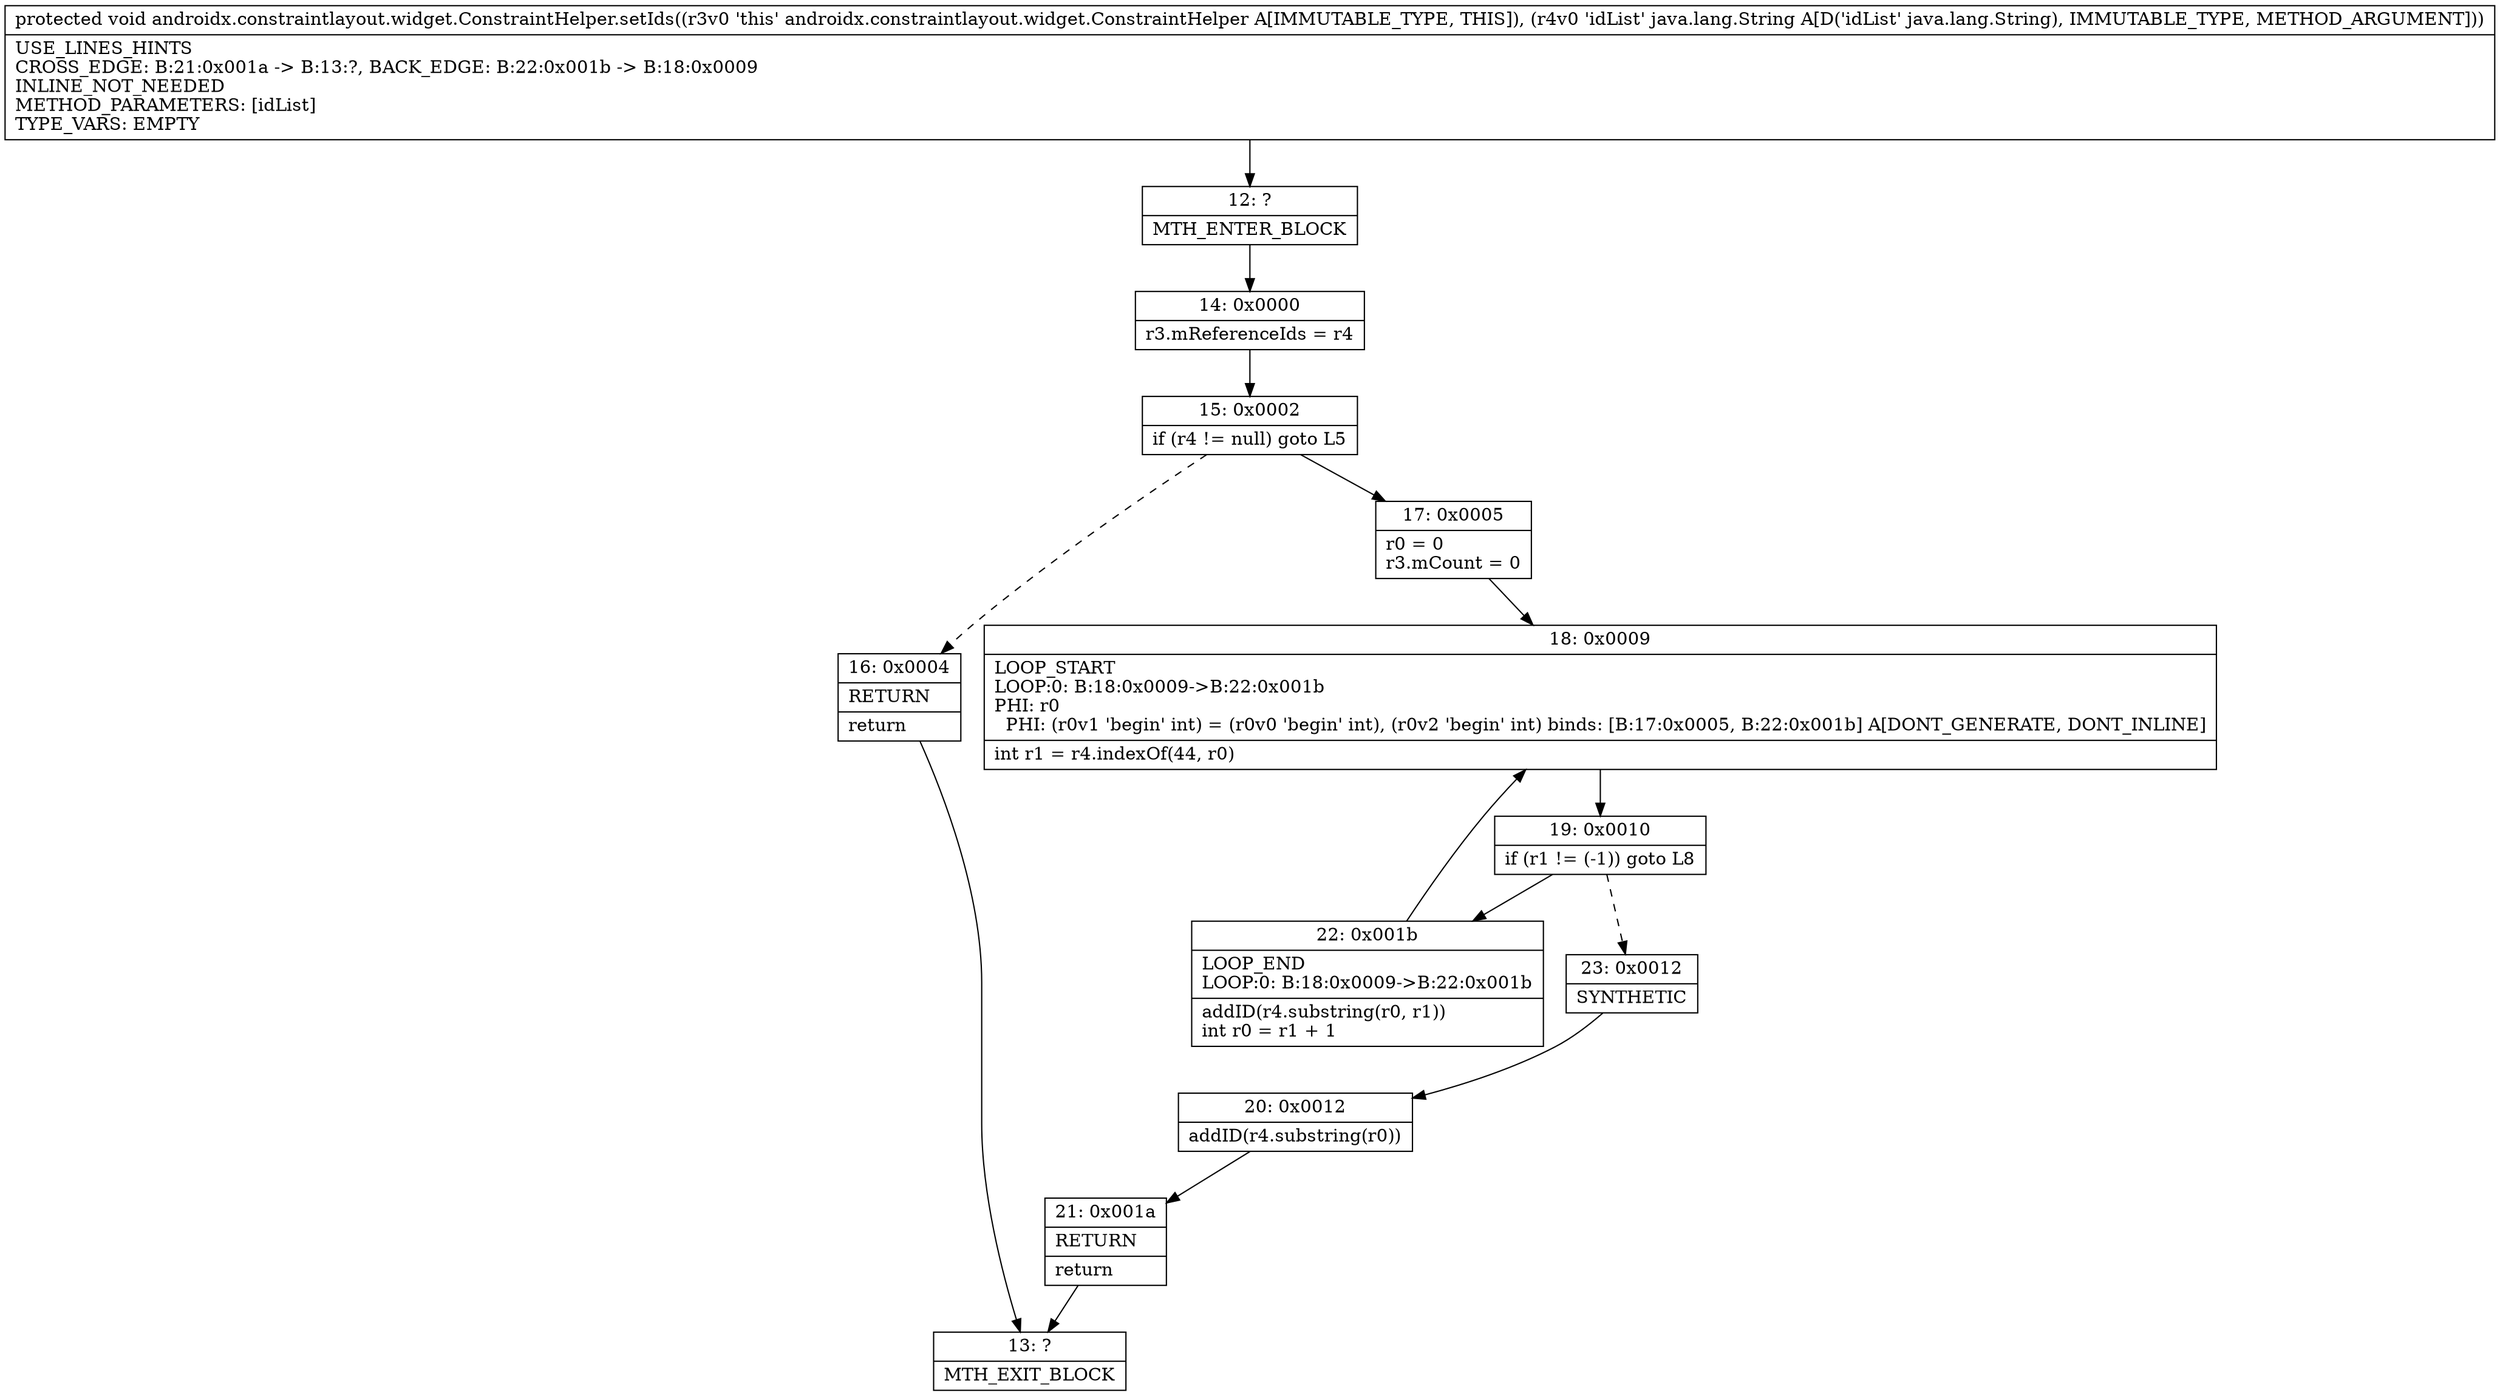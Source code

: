 digraph "CFG forandroidx.constraintlayout.widget.ConstraintHelper.setIds(Ljava\/lang\/String;)V" {
Node_12 [shape=record,label="{12\:\ ?|MTH_ENTER_BLOCK\l}"];
Node_14 [shape=record,label="{14\:\ 0x0000|r3.mReferenceIds = r4\l}"];
Node_15 [shape=record,label="{15\:\ 0x0002|if (r4 != null) goto L5\l}"];
Node_16 [shape=record,label="{16\:\ 0x0004|RETURN\l|return\l}"];
Node_13 [shape=record,label="{13\:\ ?|MTH_EXIT_BLOCK\l}"];
Node_17 [shape=record,label="{17\:\ 0x0005|r0 = 0\lr3.mCount = 0\l}"];
Node_18 [shape=record,label="{18\:\ 0x0009|LOOP_START\lLOOP:0: B:18:0x0009\-\>B:22:0x001b\lPHI: r0 \l  PHI: (r0v1 'begin' int) = (r0v0 'begin' int), (r0v2 'begin' int) binds: [B:17:0x0005, B:22:0x001b] A[DONT_GENERATE, DONT_INLINE]\l|int r1 = r4.indexOf(44, r0)\l}"];
Node_19 [shape=record,label="{19\:\ 0x0010|if (r1 != (\-1)) goto L8\l}"];
Node_22 [shape=record,label="{22\:\ 0x001b|LOOP_END\lLOOP:0: B:18:0x0009\-\>B:22:0x001b\l|addID(r4.substring(r0, r1))\lint r0 = r1 + 1\l}"];
Node_23 [shape=record,label="{23\:\ 0x0012|SYNTHETIC\l}"];
Node_20 [shape=record,label="{20\:\ 0x0012|addID(r4.substring(r0))\l}"];
Node_21 [shape=record,label="{21\:\ 0x001a|RETURN\l|return\l}"];
MethodNode[shape=record,label="{protected void androidx.constraintlayout.widget.ConstraintHelper.setIds((r3v0 'this' androidx.constraintlayout.widget.ConstraintHelper A[IMMUTABLE_TYPE, THIS]), (r4v0 'idList' java.lang.String A[D('idList' java.lang.String), IMMUTABLE_TYPE, METHOD_ARGUMENT]))  | USE_LINES_HINTS\lCROSS_EDGE: B:21:0x001a \-\> B:13:?, BACK_EDGE: B:22:0x001b \-\> B:18:0x0009\lINLINE_NOT_NEEDED\lMETHOD_PARAMETERS: [idList]\lTYPE_VARS: EMPTY\l}"];
MethodNode -> Node_12;Node_12 -> Node_14;
Node_14 -> Node_15;
Node_15 -> Node_16[style=dashed];
Node_15 -> Node_17;
Node_16 -> Node_13;
Node_17 -> Node_18;
Node_18 -> Node_19;
Node_19 -> Node_22;
Node_19 -> Node_23[style=dashed];
Node_22 -> Node_18;
Node_23 -> Node_20;
Node_20 -> Node_21;
Node_21 -> Node_13;
}


